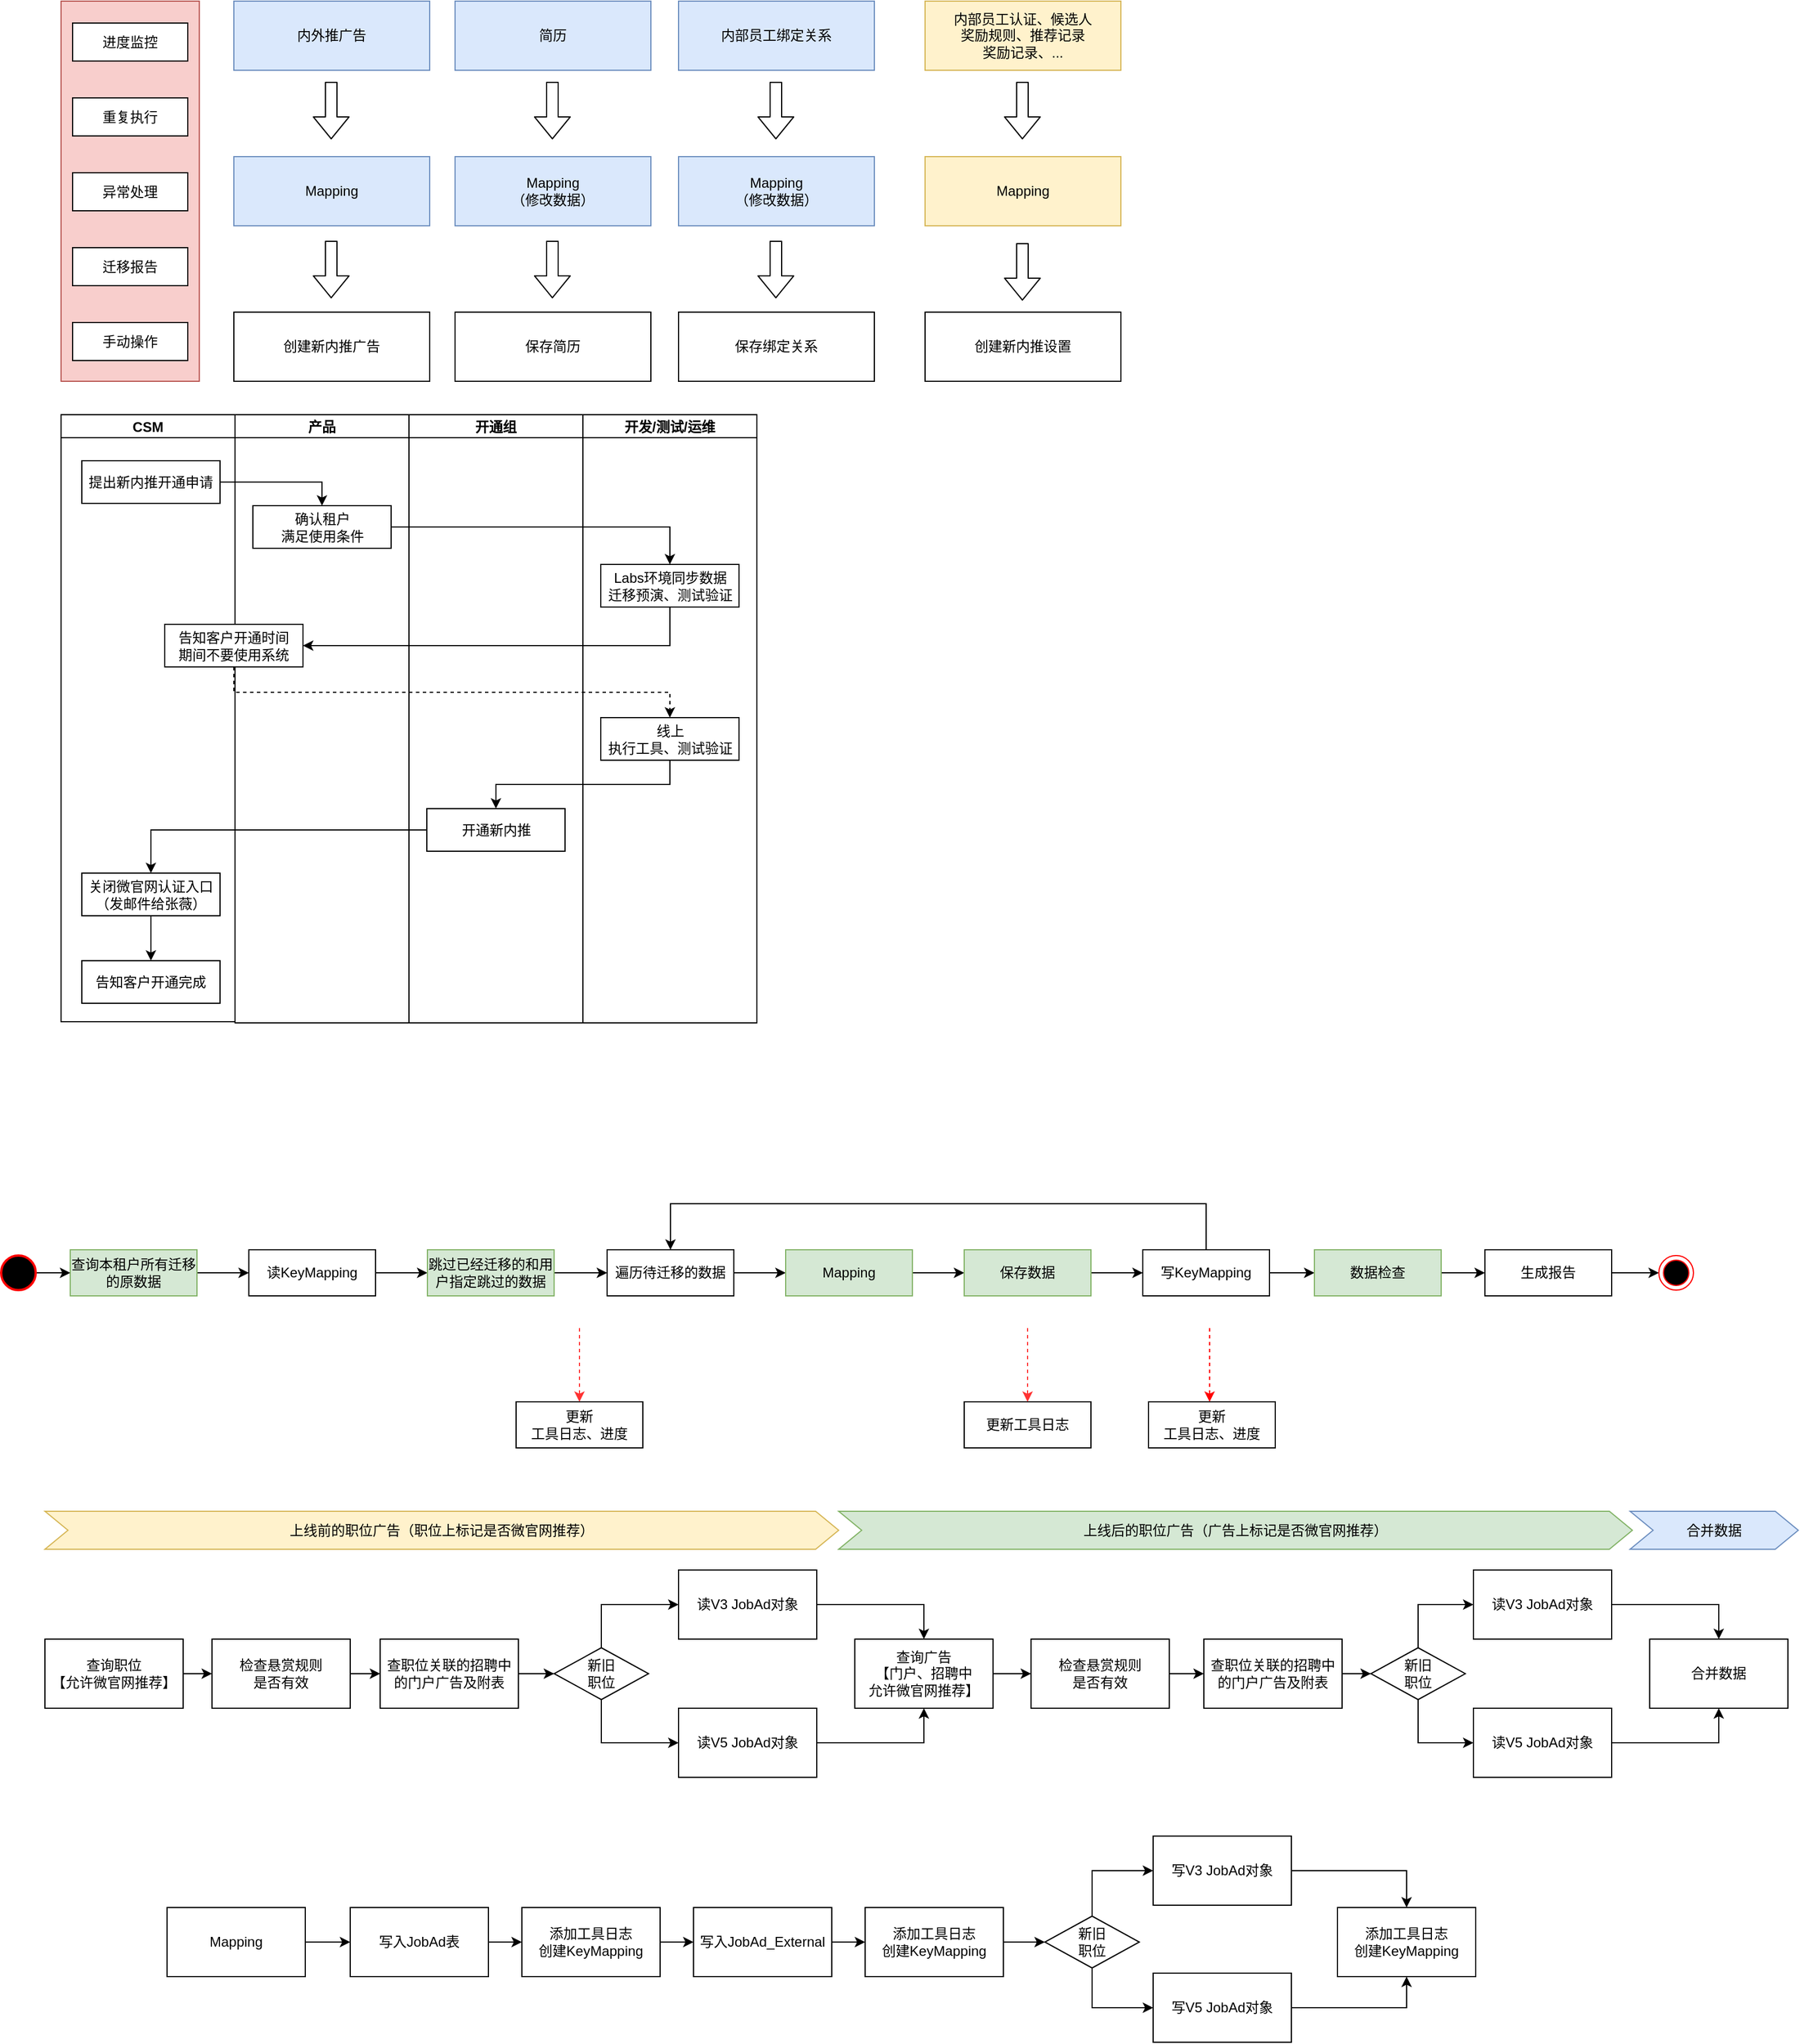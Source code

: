 <mxfile version="14.2.7" type="github">
  <diagram id="opj6cQ-oHb-ZNiN98mbR" name="Page-1">
    <mxGraphModel dx="1634" dy="839" grid="0" gridSize="10" guides="1" tooltips="1" connect="1" arrows="1" fold="1" page="1" pageScale="1" pageWidth="1654" pageHeight="2336" math="0" shadow="0">
      <root>
        <mxCell id="0" />
        <mxCell id="1" parent="0" />
        <mxCell id="UxDuM7FgH8RK6ok0w7r7-1" value="&lt;br&gt;&lt;br&gt;&lt;br&gt;&lt;br&gt;&lt;br&gt;&lt;br&gt;" style="rounded=0;whiteSpace=wrap;html=1;fillColor=#f8cecc;strokeColor=#b85450;" parent="1" vertex="1">
          <mxGeometry x="99" y="24" width="120" height="330" as="geometry" />
        </mxCell>
        <mxCell id="UxDuM7FgH8RK6ok0w7r7-2" value="内外推广告" style="rounded=0;whiteSpace=wrap;html=1;fillColor=#dae8fc;strokeColor=#6c8ebf;" parent="1" vertex="1">
          <mxGeometry x="249" y="24" width="170" height="60" as="geometry" />
        </mxCell>
        <mxCell id="UxDuM7FgH8RK6ok0w7r7-3" value="Mapping" style="rounded=0;whiteSpace=wrap;html=1;fillColor=#dae8fc;strokeColor=#6c8ebf;" parent="1" vertex="1">
          <mxGeometry x="249" y="159" width="170" height="60" as="geometry" />
        </mxCell>
        <mxCell id="UxDuM7FgH8RK6ok0w7r7-4" value="创建新内推广告" style="rounded=0;whiteSpace=wrap;html=1;" parent="1" vertex="1">
          <mxGeometry x="249" y="294" width="170" height="60" as="geometry" />
        </mxCell>
        <mxCell id="UxDuM7FgH8RK6ok0w7r7-8" value="内部员工认证、候选人&lt;br&gt;奖励规则、推荐记录&lt;br&gt;奖励记录、..." style="rounded=0;whiteSpace=wrap;html=1;fillColor=#fff2cc;strokeColor=#d6b656;" parent="1" vertex="1">
          <mxGeometry x="849" y="24" width="170" height="60" as="geometry" />
        </mxCell>
        <mxCell id="UxDuM7FgH8RK6ok0w7r7-9" value="Mapping" style="rounded=0;whiteSpace=wrap;html=1;fillColor=#fff2cc;strokeColor=#d6b656;" parent="1" vertex="1">
          <mxGeometry x="849" y="159" width="170" height="60" as="geometry" />
        </mxCell>
        <mxCell id="UxDuM7FgH8RK6ok0w7r7-10" value="创建新内推设置" style="rounded=0;whiteSpace=wrap;html=1;" parent="1" vertex="1">
          <mxGeometry x="849" y="294" width="170" height="60" as="geometry" />
        </mxCell>
        <mxCell id="UxDuM7FgH8RK6ok0w7r7-14" value="&lt;span&gt;进度监控&lt;/span&gt;" style="rounded=0;whiteSpace=wrap;html=1;" parent="1" vertex="1">
          <mxGeometry x="109" y="43" width="100" height="33" as="geometry" />
        </mxCell>
        <mxCell id="UxDuM7FgH8RK6ok0w7r7-15" value="重复执行" style="rounded=0;whiteSpace=wrap;html=1;" parent="1" vertex="1">
          <mxGeometry x="109" y="108" width="100" height="33" as="geometry" />
        </mxCell>
        <mxCell id="UxDuM7FgH8RK6ok0w7r7-16" value="异常处理" style="rounded=0;whiteSpace=wrap;html=1;" parent="1" vertex="1">
          <mxGeometry x="109" y="173" width="100" height="33" as="geometry" />
        </mxCell>
        <mxCell id="UxDuM7FgH8RK6ok0w7r7-17" value="迁移报告" style="rounded=0;whiteSpace=wrap;html=1;" parent="1" vertex="1">
          <mxGeometry x="109" y="238" width="100" height="33" as="geometry" />
        </mxCell>
        <mxCell id="UxDuM7FgH8RK6ok0w7r7-18" value="" style="shape=flexArrow;endArrow=classic;html=1;" parent="1" edge="1">
          <mxGeometry width="50" height="50" relative="1" as="geometry">
            <mxPoint x="333.5" y="94" as="sourcePoint" />
            <mxPoint x="333.5" y="144" as="targetPoint" />
          </mxGeometry>
        </mxCell>
        <mxCell id="UxDuM7FgH8RK6ok0w7r7-20" value="" style="shape=flexArrow;endArrow=classic;html=1;" parent="1" edge="1">
          <mxGeometry width="50" height="50" relative="1" as="geometry">
            <mxPoint x="933.5" y="94" as="sourcePoint" />
            <mxPoint x="933.5" y="144" as="targetPoint" />
          </mxGeometry>
        </mxCell>
        <mxCell id="UxDuM7FgH8RK6ok0w7r7-21" value="" style="shape=flexArrow;endArrow=classic;html=1;" parent="1" edge="1">
          <mxGeometry width="50" height="50" relative="1" as="geometry">
            <mxPoint x="333.5" y="232" as="sourcePoint" />
            <mxPoint x="333.5" y="282" as="targetPoint" />
          </mxGeometry>
        </mxCell>
        <mxCell id="UxDuM7FgH8RK6ok0w7r7-22" value="" style="shape=flexArrow;endArrow=classic;html=1;" parent="1" edge="1">
          <mxGeometry width="50" height="50" relative="1" as="geometry">
            <mxPoint x="933.5" y="234" as="sourcePoint" />
            <mxPoint x="933.5" y="284" as="targetPoint" />
          </mxGeometry>
        </mxCell>
        <mxCell id="nGThB-1KO8apslphqAMO-1" value="CSM" style="swimlane;startSize=20;" parent="1" vertex="1">
          <mxGeometry x="99" y="383" width="151" height="527" as="geometry" />
        </mxCell>
        <mxCell id="nGThB-1KO8apslphqAMO-6" value="提出新内推开通申请" style="rounded=0;whiteSpace=wrap;html=1;" parent="nGThB-1KO8apslphqAMO-1" vertex="1">
          <mxGeometry x="18" y="40" width="120" height="37" as="geometry" />
        </mxCell>
        <mxCell id="nGThB-1KO8apslphqAMO-26" style="edgeStyle=orthogonalEdgeStyle;rounded=0;orthogonalLoop=1;jettySize=auto;html=1;exitX=0.5;exitY=1;exitDx=0;exitDy=0;" parent="nGThB-1KO8apslphqAMO-1" source="nGThB-1KO8apslphqAMO-23" target="nGThB-1KO8apslphqAMO-25" edge="1">
          <mxGeometry relative="1" as="geometry" />
        </mxCell>
        <mxCell id="nGThB-1KO8apslphqAMO-23" value="关闭微官网认证入口&lt;br&gt;（发邮件给张薇）" style="rounded=0;whiteSpace=wrap;html=1;" parent="nGThB-1KO8apslphqAMO-1" vertex="1">
          <mxGeometry x="18" y="398" width="120" height="37" as="geometry" />
        </mxCell>
        <mxCell id="nGThB-1KO8apslphqAMO-25" value="告知客户开通完成" style="rounded=0;whiteSpace=wrap;html=1;" parent="nGThB-1KO8apslphqAMO-1" vertex="1">
          <mxGeometry x="18" y="474" width="120" height="37" as="geometry" />
        </mxCell>
        <mxCell id="nGThB-1KO8apslphqAMO-3" value="产品" style="swimlane;startSize=20;" parent="1" vertex="1">
          <mxGeometry x="250" y="383" width="151" height="528" as="geometry" />
        </mxCell>
        <mxCell id="nGThB-1KO8apslphqAMO-16" value="确认租户&lt;br&gt;满足使用条件" style="rounded=0;whiteSpace=wrap;html=1;" parent="nGThB-1KO8apslphqAMO-3" vertex="1">
          <mxGeometry x="15.5" y="79" width="120" height="37" as="geometry" />
        </mxCell>
        <mxCell id="nGThB-1KO8apslphqAMO-4" value="开通组" style="swimlane;startSize=20;" parent="1" vertex="1">
          <mxGeometry x="401" y="383" width="151" height="528" as="geometry" />
        </mxCell>
        <mxCell id="nGThB-1KO8apslphqAMO-21" value="开通新内推" style="rounded=0;whiteSpace=wrap;html=1;" parent="nGThB-1KO8apslphqAMO-4" vertex="1">
          <mxGeometry x="15.5" y="342" width="120" height="37" as="geometry" />
        </mxCell>
        <mxCell id="nGThB-1KO8apslphqAMO-5" value="开发/测试/运维" style="swimlane;startSize=20;" parent="1" vertex="1">
          <mxGeometry x="552" y="383" width="151" height="528" as="geometry" />
        </mxCell>
        <mxCell id="nGThB-1KO8apslphqAMO-12" value="Labs环境同步数据&lt;br&gt;迁移预演、测试验证" style="rounded=0;whiteSpace=wrap;html=1;" parent="nGThB-1KO8apslphqAMO-5" vertex="1">
          <mxGeometry x="15.5" y="130" width="120" height="37" as="geometry" />
        </mxCell>
        <mxCell id="nGThB-1KO8apslphqAMO-19" value="线上&lt;br&gt;执行工具、测试验证" style="rounded=0;whiteSpace=wrap;html=1;" parent="nGThB-1KO8apslphqAMO-5" vertex="1">
          <mxGeometry x="15.5" y="263" width="120" height="37" as="geometry" />
        </mxCell>
        <mxCell id="nGThB-1KO8apslphqAMO-14" style="edgeStyle=orthogonalEdgeStyle;rounded=0;orthogonalLoop=1;jettySize=auto;html=1;exitX=0.5;exitY=1;exitDx=0;exitDy=0;entryX=1;entryY=0.5;entryDx=0;entryDy=0;" parent="1" source="nGThB-1KO8apslphqAMO-12" target="nGThB-1KO8apslphqAMO-11" edge="1">
          <mxGeometry relative="1" as="geometry" />
        </mxCell>
        <mxCell id="nGThB-1KO8apslphqAMO-15" style="edgeStyle=orthogonalEdgeStyle;rounded=0;orthogonalLoop=1;jettySize=auto;html=1;exitX=1;exitY=0.5;exitDx=0;exitDy=0;" parent="1" source="nGThB-1KO8apslphqAMO-6" target="nGThB-1KO8apslphqAMO-16" edge="1">
          <mxGeometry relative="1" as="geometry">
            <mxPoint x="325.5" y="473" as="targetPoint" />
          </mxGeometry>
        </mxCell>
        <mxCell id="nGThB-1KO8apslphqAMO-18" style="edgeStyle=orthogonalEdgeStyle;rounded=0;orthogonalLoop=1;jettySize=auto;html=1;exitX=1;exitY=0.5;exitDx=0;exitDy=0;" parent="1" source="nGThB-1KO8apslphqAMO-16" target="nGThB-1KO8apslphqAMO-12" edge="1">
          <mxGeometry relative="1" as="geometry">
            <mxPoint x="611" y="596" as="targetPoint" />
          </mxGeometry>
        </mxCell>
        <mxCell id="nGThB-1KO8apslphqAMO-20" style="edgeStyle=orthogonalEdgeStyle;rounded=0;orthogonalLoop=1;jettySize=auto;html=1;exitX=0.5;exitY=1;exitDx=0;exitDy=0;dashed=1;" parent="1" source="nGThB-1KO8apslphqAMO-11" target="nGThB-1KO8apslphqAMO-19" edge="1">
          <mxGeometry relative="1" as="geometry" />
        </mxCell>
        <mxCell id="nGThB-1KO8apslphqAMO-11" value="告知客户开通时间&lt;br&gt;期间不要使用系统" style="rounded=0;whiteSpace=wrap;html=1;" parent="1" vertex="1">
          <mxGeometry x="189" y="565" width="120" height="37" as="geometry" />
        </mxCell>
        <mxCell id="nGThB-1KO8apslphqAMO-22" style="edgeStyle=orthogonalEdgeStyle;rounded=0;orthogonalLoop=1;jettySize=auto;html=1;exitX=0.5;exitY=1;exitDx=0;exitDy=0;entryX=0.5;entryY=0;entryDx=0;entryDy=0;" parent="1" source="nGThB-1KO8apslphqAMO-19" target="nGThB-1KO8apslphqAMO-21" edge="1">
          <mxGeometry relative="1" as="geometry" />
        </mxCell>
        <mxCell id="nGThB-1KO8apslphqAMO-24" style="edgeStyle=orthogonalEdgeStyle;rounded=0;orthogonalLoop=1;jettySize=auto;html=1;exitX=0;exitY=0.5;exitDx=0;exitDy=0;entryX=0.5;entryY=0;entryDx=0;entryDy=0;" parent="1" source="nGThB-1KO8apslphqAMO-21" target="nGThB-1KO8apslphqAMO-23" edge="1">
          <mxGeometry relative="1" as="geometry" />
        </mxCell>
        <mxCell id="nGThB-1KO8apslphqAMO-28" value="简历" style="rounded=0;whiteSpace=wrap;html=1;fillColor=#dae8fc;strokeColor=#6c8ebf;" parent="1" vertex="1">
          <mxGeometry x="441" y="24" width="170" height="60" as="geometry" />
        </mxCell>
        <mxCell id="nGThB-1KO8apslphqAMO-29" value="Mapping&lt;br&gt;（修改数据）" style="rounded=0;whiteSpace=wrap;html=1;fillColor=#dae8fc;strokeColor=#6c8ebf;" parent="1" vertex="1">
          <mxGeometry x="441" y="159" width="170" height="60" as="geometry" />
        </mxCell>
        <mxCell id="nGThB-1KO8apslphqAMO-30" value="保存简历" style="rounded=0;whiteSpace=wrap;html=1;" parent="1" vertex="1">
          <mxGeometry x="441" y="294" width="170" height="60" as="geometry" />
        </mxCell>
        <mxCell id="nGThB-1KO8apslphqAMO-31" value="" style="shape=flexArrow;endArrow=classic;html=1;" parent="1" edge="1">
          <mxGeometry width="50" height="50" relative="1" as="geometry">
            <mxPoint x="525.5" y="94" as="sourcePoint" />
            <mxPoint x="525.5" y="144" as="targetPoint" />
          </mxGeometry>
        </mxCell>
        <mxCell id="nGThB-1KO8apslphqAMO-32" value="" style="shape=flexArrow;endArrow=classic;html=1;" parent="1" edge="1">
          <mxGeometry width="50" height="50" relative="1" as="geometry">
            <mxPoint x="525.5" y="232" as="sourcePoint" />
            <mxPoint x="525.5" y="282" as="targetPoint" />
          </mxGeometry>
        </mxCell>
        <mxCell id="nGThB-1KO8apslphqAMO-33" value="内部员工绑定关系" style="rounded=0;whiteSpace=wrap;html=1;fillColor=#dae8fc;strokeColor=#6c8ebf;" parent="1" vertex="1">
          <mxGeometry x="635" y="24" width="170" height="60" as="geometry" />
        </mxCell>
        <mxCell id="nGThB-1KO8apslphqAMO-34" value="Mapping&lt;br&gt;（修改数据）" style="rounded=0;whiteSpace=wrap;html=1;fillColor=#dae8fc;strokeColor=#6c8ebf;" parent="1" vertex="1">
          <mxGeometry x="635" y="159" width="170" height="60" as="geometry" />
        </mxCell>
        <mxCell id="nGThB-1KO8apslphqAMO-35" value="保存绑定关系" style="rounded=0;whiteSpace=wrap;html=1;" parent="1" vertex="1">
          <mxGeometry x="635" y="294" width="170" height="60" as="geometry" />
        </mxCell>
        <mxCell id="nGThB-1KO8apslphqAMO-36" value="" style="shape=flexArrow;endArrow=classic;html=1;" parent="1" edge="1">
          <mxGeometry width="50" height="50" relative="1" as="geometry">
            <mxPoint x="719.5" y="94" as="sourcePoint" />
            <mxPoint x="719.5" y="144" as="targetPoint" />
          </mxGeometry>
        </mxCell>
        <mxCell id="nGThB-1KO8apslphqAMO-37" value="" style="shape=flexArrow;endArrow=classic;html=1;" parent="1" edge="1">
          <mxGeometry width="50" height="50" relative="1" as="geometry">
            <mxPoint x="719.5" y="232" as="sourcePoint" />
            <mxPoint x="719.5" y="282" as="targetPoint" />
          </mxGeometry>
        </mxCell>
        <mxCell id="iy9tmgpQ-czvoUK4RxBA-36" style="edgeStyle=orthogonalEdgeStyle;rounded=0;orthogonalLoop=1;jettySize=auto;html=1;exitX=1;exitY=0.5;exitDx=0;exitDy=0;" parent="1" source="iy9tmgpQ-czvoUK4RxBA-3" target="iy9tmgpQ-czvoUK4RxBA-9" edge="1">
          <mxGeometry relative="1" as="geometry" />
        </mxCell>
        <mxCell id="iy9tmgpQ-czvoUK4RxBA-3" value="查询本租户所有迁移的原数据" style="rounded=0;whiteSpace=wrap;html=1;fillColor=#d5e8d4;strokeColor=#82b366;" parent="1" vertex="1">
          <mxGeometry x="107" y="1108" width="110" height="40" as="geometry" />
        </mxCell>
        <mxCell id="iy9tmgpQ-czvoUK4RxBA-37" style="edgeStyle=orthogonalEdgeStyle;rounded=0;orthogonalLoop=1;jettySize=auto;html=1;exitX=1;exitY=0.5;exitDx=0;exitDy=0;" parent="1" source="iy9tmgpQ-czvoUK4RxBA-9" target="iy9tmgpQ-czvoUK4RxBA-35" edge="1">
          <mxGeometry relative="1" as="geometry" />
        </mxCell>
        <mxCell id="iy9tmgpQ-czvoUK4RxBA-9" value="读KeyMapping" style="rounded=0;whiteSpace=wrap;html=1;" parent="1" vertex="1">
          <mxGeometry x="262" y="1108" width="110" height="40" as="geometry" />
        </mxCell>
        <mxCell id="iy9tmgpQ-czvoUK4RxBA-40" style="edgeStyle=orthogonalEdgeStyle;rounded=0;orthogonalLoop=1;jettySize=auto;html=1;exitX=1;exitY=0.5;exitDx=0;exitDy=0;" parent="1" source="iy9tmgpQ-czvoUK4RxBA-15" target="iy9tmgpQ-czvoUK4RxBA-16" edge="1">
          <mxGeometry relative="1" as="geometry" />
        </mxCell>
        <mxCell id="iy9tmgpQ-czvoUK4RxBA-15" value="遍历待迁移的数据" style="rounded=0;whiteSpace=wrap;html=1;" parent="1" vertex="1">
          <mxGeometry x="573" y="1108" width="110" height="40" as="geometry" />
        </mxCell>
        <mxCell id="iy9tmgpQ-czvoUK4RxBA-41" style="edgeStyle=orthogonalEdgeStyle;rounded=0;orthogonalLoop=1;jettySize=auto;html=1;exitX=1;exitY=0.5;exitDx=0;exitDy=0;" parent="1" source="iy9tmgpQ-czvoUK4RxBA-16" target="iy9tmgpQ-czvoUK4RxBA-18" edge="1">
          <mxGeometry relative="1" as="geometry" />
        </mxCell>
        <mxCell id="iy9tmgpQ-czvoUK4RxBA-16" value="Mapping" style="rounded=0;whiteSpace=wrap;html=1;fillColor=#d5e8d4;strokeColor=#82b366;" parent="1" vertex="1">
          <mxGeometry x="728" y="1108" width="110" height="40" as="geometry" />
        </mxCell>
        <mxCell id="iy9tmgpQ-czvoUK4RxBA-42" style="edgeStyle=orthogonalEdgeStyle;rounded=0;orthogonalLoop=1;jettySize=auto;html=1;exitX=1;exitY=0.5;exitDx=0;exitDy=0;" parent="1" source="iy9tmgpQ-czvoUK4RxBA-18" target="iy9tmgpQ-czvoUK4RxBA-19" edge="1">
          <mxGeometry relative="1" as="geometry" />
        </mxCell>
        <mxCell id="iy9tmgpQ-czvoUK4RxBA-18" value="保存数据" style="rounded=0;whiteSpace=wrap;html=1;fillColor=#d5e8d4;strokeColor=#82b366;" parent="1" vertex="1">
          <mxGeometry x="883" y="1108" width="110" height="40" as="geometry" />
        </mxCell>
        <mxCell id="iy9tmgpQ-czvoUK4RxBA-54" style="edgeStyle=orthogonalEdgeStyle;rounded=0;orthogonalLoop=1;jettySize=auto;html=1;exitX=0.5;exitY=0;exitDx=0;exitDy=0;entryX=0.5;entryY=0;entryDx=0;entryDy=0;" parent="1" source="iy9tmgpQ-czvoUK4RxBA-19" target="iy9tmgpQ-czvoUK4RxBA-15" edge="1">
          <mxGeometry relative="1" as="geometry">
            <Array as="points">
              <mxPoint x="1093" y="1068" />
              <mxPoint x="628" y="1068" />
            </Array>
          </mxGeometry>
        </mxCell>
        <mxCell id="iy9tmgpQ-czvoUK4RxBA-61" value="" style="edgeStyle=orthogonalEdgeStyle;rounded=0;orthogonalLoop=1;jettySize=auto;html=1;" parent="1" source="iy9tmgpQ-czvoUK4RxBA-19" target="iy9tmgpQ-czvoUK4RxBA-60" edge="1">
          <mxGeometry relative="1" as="geometry" />
        </mxCell>
        <mxCell id="iy9tmgpQ-czvoUK4RxBA-19" value="写KeyMapping" style="rounded=0;whiteSpace=wrap;html=1;" parent="1" vertex="1">
          <mxGeometry x="1038" y="1108" width="110" height="40" as="geometry" />
        </mxCell>
        <mxCell id="iy9tmgpQ-czvoUK4RxBA-38" style="edgeStyle=orthogonalEdgeStyle;rounded=0;orthogonalLoop=1;jettySize=auto;html=1;exitX=1;exitY=0.5;exitDx=0;exitDy=0;" parent="1" source="iy9tmgpQ-czvoUK4RxBA-35" target="iy9tmgpQ-czvoUK4RxBA-15" edge="1">
          <mxGeometry relative="1" as="geometry">
            <mxPoint x="572" y="1128" as="targetPoint" />
          </mxGeometry>
        </mxCell>
        <mxCell id="iy9tmgpQ-czvoUK4RxBA-35" value="&lt;span&gt;跳过已经迁移的和用户指定跳过的数据&lt;/span&gt;" style="rounded=0;whiteSpace=wrap;html=1;fillColor=#d5e8d4;strokeColor=#82b366;" parent="1" vertex="1">
          <mxGeometry x="417" y="1108" width="110" height="40" as="geometry" />
        </mxCell>
        <mxCell id="iy9tmgpQ-czvoUK4RxBA-49" style="edgeStyle=orthogonalEdgeStyle;rounded=0;orthogonalLoop=1;jettySize=auto;html=1;exitX=1;exitY=0.5;exitDx=0;exitDy=0;entryX=0;entryY=0.5;entryDx=0;entryDy=0;" parent="1" source="iy9tmgpQ-czvoUK4RxBA-44" target="iy9tmgpQ-czvoUK4RxBA-48" edge="1">
          <mxGeometry relative="1" as="geometry" />
        </mxCell>
        <mxCell id="iy9tmgpQ-czvoUK4RxBA-44" value="生成报告" style="rounded=0;whiteSpace=wrap;html=1;" parent="1" vertex="1">
          <mxGeometry x="1335" y="1108" width="110" height="40" as="geometry" />
        </mxCell>
        <mxCell id="iy9tmgpQ-czvoUK4RxBA-47" style="edgeStyle=orthogonalEdgeStyle;rounded=0;orthogonalLoop=1;jettySize=auto;html=1;exitX=1;exitY=0.5;exitDx=0;exitDy=0;exitPerimeter=0;" parent="1" source="iy9tmgpQ-czvoUK4RxBA-46" target="iy9tmgpQ-czvoUK4RxBA-3" edge="1">
          <mxGeometry relative="1" as="geometry" />
        </mxCell>
        <mxCell id="iy9tmgpQ-czvoUK4RxBA-46" value="" style="strokeWidth=2;html=1;shape=mxgraph.flowchart.start_2;whiteSpace=wrap;strokeColor=#FF0000;fillColor=#000000;" parent="1" vertex="1">
          <mxGeometry x="47" y="1113" width="30" height="30" as="geometry" />
        </mxCell>
        <mxCell id="iy9tmgpQ-czvoUK4RxBA-48" value="" style="ellipse;html=1;shape=endState;fillColor=#000000;strokeColor=#ff0000;" parent="1" vertex="1">
          <mxGeometry x="1486" y="1113" width="30" height="30" as="geometry" />
        </mxCell>
        <mxCell id="iy9tmgpQ-czvoUK4RxBA-51" value="更新&lt;br&gt;工具日志、进度" style="rounded=0;whiteSpace=wrap;html=1;" parent="1" vertex="1">
          <mxGeometry x="494" y="1240" width="110" height="40" as="geometry" />
        </mxCell>
        <mxCell id="iy9tmgpQ-czvoUK4RxBA-52" value="更新&lt;br&gt;工具日志、进度" style="rounded=0;whiteSpace=wrap;html=1;" parent="1" vertex="1">
          <mxGeometry x="1043" y="1240" width="110" height="40" as="geometry" />
        </mxCell>
        <mxCell id="iy9tmgpQ-czvoUK4RxBA-53" style="edgeStyle=orthogonalEdgeStyle;rounded=0;orthogonalLoop=1;jettySize=auto;html=1;entryX=0.5;entryY=0;entryDx=0;entryDy=0;dashed=1;strokeColor=#FF3333;" parent="1" target="iy9tmgpQ-czvoUK4RxBA-51" edge="1">
          <mxGeometry relative="1" as="geometry">
            <mxPoint x="549" y="1176" as="sourcePoint" />
            <mxPoint x="582" y="1176" as="targetPoint" />
            <Array as="points">
              <mxPoint x="549" y="1176" />
            </Array>
          </mxGeometry>
        </mxCell>
        <mxCell id="iy9tmgpQ-czvoUK4RxBA-55" style="edgeStyle=orthogonalEdgeStyle;rounded=0;orthogonalLoop=1;jettySize=auto;html=1;entryX=0.5;entryY=0;entryDx=0;entryDy=0;dashed=1;strokeColor=#FF0000;" parent="1" edge="1">
          <mxGeometry relative="1" as="geometry">
            <mxPoint x="1096" y="1176" as="sourcePoint" />
            <mxPoint x="1096" y="1240" as="targetPoint" />
            <Array as="points">
              <mxPoint x="1096" y="1176" />
            </Array>
          </mxGeometry>
        </mxCell>
        <mxCell id="iy9tmgpQ-czvoUK4RxBA-57" value="更新工具日志" style="rounded=0;whiteSpace=wrap;html=1;" parent="1" vertex="1">
          <mxGeometry x="883" y="1240" width="110" height="40" as="geometry" />
        </mxCell>
        <mxCell id="iy9tmgpQ-czvoUK4RxBA-58" style="edgeStyle=orthogonalEdgeStyle;rounded=0;orthogonalLoop=1;jettySize=auto;html=1;entryX=0.5;entryY=0;entryDx=0;entryDy=0;dashed=1;strokeColor=#FF3333;" parent="1" target="iy9tmgpQ-czvoUK4RxBA-57" edge="1">
          <mxGeometry relative="1" as="geometry">
            <mxPoint x="938" y="1176" as="sourcePoint" />
            <mxPoint x="971" y="1176" as="targetPoint" />
            <Array as="points">
              <mxPoint x="938" y="1176" />
            </Array>
          </mxGeometry>
        </mxCell>
        <mxCell id="iy9tmgpQ-czvoUK4RxBA-59" value="手动操作" style="rounded=0;whiteSpace=wrap;html=1;" parent="1" vertex="1">
          <mxGeometry x="109" y="303" width="100" height="33" as="geometry" />
        </mxCell>
        <mxCell id="iy9tmgpQ-czvoUK4RxBA-62" value="" style="edgeStyle=orthogonalEdgeStyle;rounded=0;orthogonalLoop=1;jettySize=auto;html=1;" parent="1" source="iy9tmgpQ-czvoUK4RxBA-60" target="iy9tmgpQ-czvoUK4RxBA-44" edge="1">
          <mxGeometry relative="1" as="geometry" />
        </mxCell>
        <mxCell id="iy9tmgpQ-czvoUK4RxBA-60" value="数据检查" style="rounded=0;whiteSpace=wrap;html=1;fillColor=#d5e8d4;strokeColor=#82b366;" parent="1" vertex="1">
          <mxGeometry x="1187" y="1108" width="110" height="40" as="geometry" />
        </mxCell>
        <mxCell id="npHzGUYv4bvlZJb39J2E-19" style="edgeStyle=orthogonalEdgeStyle;rounded=0;orthogonalLoop=1;jettySize=auto;html=1;exitX=1;exitY=0.5;exitDx=0;exitDy=0;" parent="1" source="npHzGUYv4bvlZJb39J2E-3" target="npHzGUYv4bvlZJb39J2E-4" edge="1">
          <mxGeometry relative="1" as="geometry" />
        </mxCell>
        <mxCell id="npHzGUYv4bvlZJb39J2E-3" value="查询职位&lt;br&gt;【允许微官网推荐】" style="whiteSpace=wrap;html=1;" parent="1" vertex="1">
          <mxGeometry x="85" y="1446" width="120" height="60" as="geometry" />
        </mxCell>
        <mxCell id="npHzGUYv4bvlZJb39J2E-20" style="edgeStyle=orthogonalEdgeStyle;rounded=0;orthogonalLoop=1;jettySize=auto;html=1;exitX=1;exitY=0.5;exitDx=0;exitDy=0;" parent="1" source="npHzGUYv4bvlZJb39J2E-4" target="npHzGUYv4bvlZJb39J2E-6" edge="1">
          <mxGeometry relative="1" as="geometry" />
        </mxCell>
        <mxCell id="npHzGUYv4bvlZJb39J2E-4" value="检查悬赏规则&lt;br&gt;是否有效" style="whiteSpace=wrap;html=1;" parent="1" vertex="1">
          <mxGeometry x="230" y="1446" width="120" height="60" as="geometry" />
        </mxCell>
        <mxCell id="npHzGUYv4bvlZJb39J2E-32" style="edgeStyle=orthogonalEdgeStyle;rounded=0;orthogonalLoop=1;jettySize=auto;html=1;exitX=1;exitY=0.5;exitDx=0;exitDy=0;" parent="1" source="npHzGUYv4bvlZJb39J2E-6" target="npHzGUYv4bvlZJb39J2E-25" edge="1">
          <mxGeometry relative="1" as="geometry" />
        </mxCell>
        <mxCell id="npHzGUYv4bvlZJb39J2E-6" value="查职位关联的招聘中的门户广告及附表" style="whiteSpace=wrap;html=1;" parent="1" vertex="1">
          <mxGeometry x="376" y="1446" width="120" height="60" as="geometry" />
        </mxCell>
        <mxCell id="npHzGUYv4bvlZJb39J2E-22" style="edgeStyle=orthogonalEdgeStyle;rounded=0;orthogonalLoop=1;jettySize=auto;html=1;exitX=1;exitY=0.5;exitDx=0;exitDy=0;" parent="1" source="npHzGUYv4bvlZJb39J2E-13" target="npHzGUYv4bvlZJb39J2E-17" edge="1">
          <mxGeometry relative="1" as="geometry" />
        </mxCell>
        <mxCell id="npHzGUYv4bvlZJb39J2E-13" value="查询广告&lt;br&gt;【门户、招聘中&lt;br&gt;允许微官网推荐】" style="whiteSpace=wrap;html=1;" parent="1" vertex="1">
          <mxGeometry x="788" y="1446" width="120" height="60" as="geometry" />
        </mxCell>
        <mxCell id="npHzGUYv4bvlZJb39J2E-15" value="合并数据" style="whiteSpace=wrap;html=1;" parent="1" vertex="1">
          <mxGeometry x="1478" y="1446" width="120" height="60" as="geometry" />
        </mxCell>
        <mxCell id="npHzGUYv4bvlZJb39J2E-23" style="edgeStyle=orthogonalEdgeStyle;rounded=0;orthogonalLoop=1;jettySize=auto;html=1;exitX=1;exitY=0.5;exitDx=0;exitDy=0;" parent="1" source="npHzGUYv4bvlZJb39J2E-17" target="npHzGUYv4bvlZJb39J2E-18" edge="1">
          <mxGeometry relative="1" as="geometry" />
        </mxCell>
        <mxCell id="npHzGUYv4bvlZJb39J2E-17" value="检查悬赏规则&lt;br&gt;是否有效" style="whiteSpace=wrap;html=1;" parent="1" vertex="1">
          <mxGeometry x="941" y="1446" width="120" height="60" as="geometry" />
        </mxCell>
        <mxCell id="npHzGUYv4bvlZJb39J2E-37" style="edgeStyle=orthogonalEdgeStyle;rounded=0;orthogonalLoop=1;jettySize=auto;html=1;exitX=1;exitY=0.5;exitDx=0;exitDy=0;" parent="1" source="npHzGUYv4bvlZJb39J2E-18" target="npHzGUYv4bvlZJb39J2E-29" edge="1">
          <mxGeometry relative="1" as="geometry" />
        </mxCell>
        <mxCell id="npHzGUYv4bvlZJb39J2E-18" value="查职位关联的招聘中的门户广告及附表" style="whiteSpace=wrap;html=1;" parent="1" vertex="1">
          <mxGeometry x="1091" y="1446" width="120" height="60" as="geometry" />
        </mxCell>
        <mxCell id="npHzGUYv4bvlZJb39J2E-33" style="edgeStyle=orthogonalEdgeStyle;rounded=0;orthogonalLoop=1;jettySize=auto;html=1;exitX=0.5;exitY=0;exitDx=0;exitDy=0;entryX=0;entryY=0.5;entryDx=0;entryDy=0;" parent="1" source="npHzGUYv4bvlZJb39J2E-25" target="npHzGUYv4bvlZJb39J2E-27" edge="1">
          <mxGeometry relative="1" as="geometry" />
        </mxCell>
        <mxCell id="npHzGUYv4bvlZJb39J2E-34" style="edgeStyle=orthogonalEdgeStyle;rounded=0;orthogonalLoop=1;jettySize=auto;html=1;exitX=0.5;exitY=1;exitDx=0;exitDy=0;entryX=0;entryY=0.5;entryDx=0;entryDy=0;" parent="1" source="npHzGUYv4bvlZJb39J2E-25" target="npHzGUYv4bvlZJb39J2E-28" edge="1">
          <mxGeometry relative="1" as="geometry" />
        </mxCell>
        <mxCell id="npHzGUYv4bvlZJb39J2E-25" value="新旧&lt;br&gt;职位" style="rhombus;whiteSpace=wrap;html=1;" parent="1" vertex="1">
          <mxGeometry x="527" y="1453.5" width="82" height="45" as="geometry" />
        </mxCell>
        <mxCell id="npHzGUYv4bvlZJb39J2E-36" style="edgeStyle=orthogonalEdgeStyle;rounded=0;orthogonalLoop=1;jettySize=auto;html=1;exitX=1;exitY=0.5;exitDx=0;exitDy=0;entryX=0.5;entryY=0;entryDx=0;entryDy=0;" parent="1" source="npHzGUYv4bvlZJb39J2E-27" target="npHzGUYv4bvlZJb39J2E-13" edge="1">
          <mxGeometry relative="1" as="geometry" />
        </mxCell>
        <mxCell id="npHzGUYv4bvlZJb39J2E-27" value="读V3 JobAd对象" style="whiteSpace=wrap;html=1;" parent="1" vertex="1">
          <mxGeometry x="635" y="1386" width="120" height="60" as="geometry" />
        </mxCell>
        <mxCell id="npHzGUYv4bvlZJb39J2E-35" style="edgeStyle=orthogonalEdgeStyle;rounded=0;orthogonalLoop=1;jettySize=auto;html=1;exitX=1;exitY=0.5;exitDx=0;exitDy=0;entryX=0.5;entryY=1;entryDx=0;entryDy=0;" parent="1" source="npHzGUYv4bvlZJb39J2E-28" target="npHzGUYv4bvlZJb39J2E-13" edge="1">
          <mxGeometry relative="1" as="geometry" />
        </mxCell>
        <mxCell id="npHzGUYv4bvlZJb39J2E-28" value="读V5 JobAd对象" style="whiteSpace=wrap;html=1;" parent="1" vertex="1">
          <mxGeometry x="635" y="1506" width="120" height="60" as="geometry" />
        </mxCell>
        <mxCell id="npHzGUYv4bvlZJb39J2E-38" style="edgeStyle=orthogonalEdgeStyle;rounded=0;orthogonalLoop=1;jettySize=auto;html=1;exitX=0.5;exitY=0;exitDx=0;exitDy=0;entryX=0;entryY=0.5;entryDx=0;entryDy=0;" parent="1" source="npHzGUYv4bvlZJb39J2E-29" target="npHzGUYv4bvlZJb39J2E-30" edge="1">
          <mxGeometry relative="1" as="geometry" />
        </mxCell>
        <mxCell id="npHzGUYv4bvlZJb39J2E-39" style="edgeStyle=orthogonalEdgeStyle;rounded=0;orthogonalLoop=1;jettySize=auto;html=1;exitX=0.5;exitY=1;exitDx=0;exitDy=0;entryX=0;entryY=0.5;entryDx=0;entryDy=0;" parent="1" source="npHzGUYv4bvlZJb39J2E-29" target="npHzGUYv4bvlZJb39J2E-31" edge="1">
          <mxGeometry relative="1" as="geometry" />
        </mxCell>
        <mxCell id="npHzGUYv4bvlZJb39J2E-29" value="新旧&lt;br&gt;职位" style="rhombus;whiteSpace=wrap;html=1;" parent="1" vertex="1">
          <mxGeometry x="1236" y="1453.5" width="82" height="45" as="geometry" />
        </mxCell>
        <mxCell id="npHzGUYv4bvlZJb39J2E-41" style="edgeStyle=orthogonalEdgeStyle;rounded=0;orthogonalLoop=1;jettySize=auto;html=1;exitX=1;exitY=0.5;exitDx=0;exitDy=0;entryX=0.5;entryY=0;entryDx=0;entryDy=0;" parent="1" source="npHzGUYv4bvlZJb39J2E-30" target="npHzGUYv4bvlZJb39J2E-15" edge="1">
          <mxGeometry relative="1" as="geometry" />
        </mxCell>
        <mxCell id="npHzGUYv4bvlZJb39J2E-30" value="读V3 JobAd对象" style="whiteSpace=wrap;html=1;" parent="1" vertex="1">
          <mxGeometry x="1325" y="1386" width="120" height="60" as="geometry" />
        </mxCell>
        <mxCell id="npHzGUYv4bvlZJb39J2E-40" style="edgeStyle=orthogonalEdgeStyle;rounded=0;orthogonalLoop=1;jettySize=auto;html=1;exitX=1;exitY=0.5;exitDx=0;exitDy=0;entryX=0.5;entryY=1;entryDx=0;entryDy=0;" parent="1" source="npHzGUYv4bvlZJb39J2E-31" target="npHzGUYv4bvlZJb39J2E-15" edge="1">
          <mxGeometry relative="1" as="geometry" />
        </mxCell>
        <mxCell id="npHzGUYv4bvlZJb39J2E-31" value="读V5 JobAd对象" style="whiteSpace=wrap;html=1;" parent="1" vertex="1">
          <mxGeometry x="1325" y="1506" width="120" height="60" as="geometry" />
        </mxCell>
        <mxCell id="npHzGUYv4bvlZJb39J2E-58" style="edgeStyle=orthogonalEdgeStyle;rounded=0;orthogonalLoop=1;jettySize=auto;html=1;exitX=1;exitY=0.5;exitDx=0;exitDy=0;" parent="1" source="npHzGUYv4bvlZJb39J2E-43" target="npHzGUYv4bvlZJb39J2E-44" edge="1">
          <mxGeometry relative="1" as="geometry" />
        </mxCell>
        <mxCell id="npHzGUYv4bvlZJb39J2E-43" value="Mapping" style="whiteSpace=wrap;html=1;" parent="1" vertex="1">
          <mxGeometry x="191" y="1679" width="120" height="60" as="geometry" />
        </mxCell>
        <mxCell id="npHzGUYv4bvlZJb39J2E-59" style="edgeStyle=orthogonalEdgeStyle;rounded=0;orthogonalLoop=1;jettySize=auto;html=1;exitX=1;exitY=0.5;exitDx=0;exitDy=0;" parent="1" source="npHzGUYv4bvlZJb39J2E-44" target="npHzGUYv4bvlZJb39J2E-45" edge="1">
          <mxGeometry relative="1" as="geometry" />
        </mxCell>
        <mxCell id="npHzGUYv4bvlZJb39J2E-44" value="写入JobAd表" style="whiteSpace=wrap;html=1;" parent="1" vertex="1">
          <mxGeometry x="350" y="1679" width="120" height="60" as="geometry" />
        </mxCell>
        <mxCell id="npHzGUYv4bvlZJb39J2E-60" style="edgeStyle=orthogonalEdgeStyle;rounded=0;orthogonalLoop=1;jettySize=auto;html=1;exitX=1;exitY=0.5;exitDx=0;exitDy=0;" parent="1" source="npHzGUYv4bvlZJb39J2E-45" target="npHzGUYv4bvlZJb39J2E-46" edge="1">
          <mxGeometry relative="1" as="geometry" />
        </mxCell>
        <mxCell id="npHzGUYv4bvlZJb39J2E-45" value="添加工具日志&lt;br&gt;创建KeyMapping" style="whiteSpace=wrap;html=1;" parent="1" vertex="1">
          <mxGeometry x="499" y="1679" width="120" height="60" as="geometry" />
        </mxCell>
        <mxCell id="npHzGUYv4bvlZJb39J2E-61" style="edgeStyle=orthogonalEdgeStyle;rounded=0;orthogonalLoop=1;jettySize=auto;html=1;exitX=1;exitY=0.5;exitDx=0;exitDy=0;" parent="1" source="npHzGUYv4bvlZJb39J2E-46" target="npHzGUYv4bvlZJb39J2E-47" edge="1">
          <mxGeometry relative="1" as="geometry" />
        </mxCell>
        <mxCell id="npHzGUYv4bvlZJb39J2E-46" value="写入JobAd_External" style="whiteSpace=wrap;html=1;" parent="1" vertex="1">
          <mxGeometry x="648" y="1679" width="120" height="60" as="geometry" />
        </mxCell>
        <mxCell id="npHzGUYv4bvlZJb39J2E-54" style="edgeStyle=orthogonalEdgeStyle;rounded=0;orthogonalLoop=1;jettySize=auto;html=1;exitX=1;exitY=0.5;exitDx=0;exitDy=0;" parent="1" source="npHzGUYv4bvlZJb39J2E-47" target="npHzGUYv4bvlZJb39J2E-51" edge="1">
          <mxGeometry relative="1" as="geometry" />
        </mxCell>
        <mxCell id="npHzGUYv4bvlZJb39J2E-47" value="添加工具日志&lt;br&gt;创建KeyMapping" style="whiteSpace=wrap;html=1;" parent="1" vertex="1">
          <mxGeometry x="797" y="1679" width="120" height="60" as="geometry" />
        </mxCell>
        <mxCell id="npHzGUYv4bvlZJb39J2E-49" style="edgeStyle=orthogonalEdgeStyle;rounded=0;orthogonalLoop=1;jettySize=auto;html=1;exitX=0.5;exitY=0;exitDx=0;exitDy=0;entryX=0;entryY=0.5;entryDx=0;entryDy=0;" parent="1" source="npHzGUYv4bvlZJb39J2E-51" target="npHzGUYv4bvlZJb39J2E-52" edge="1">
          <mxGeometry relative="1" as="geometry" />
        </mxCell>
        <mxCell id="npHzGUYv4bvlZJb39J2E-50" style="edgeStyle=orthogonalEdgeStyle;rounded=0;orthogonalLoop=1;jettySize=auto;html=1;exitX=0.5;exitY=1;exitDx=0;exitDy=0;entryX=0;entryY=0.5;entryDx=0;entryDy=0;" parent="1" source="npHzGUYv4bvlZJb39J2E-51" target="npHzGUYv4bvlZJb39J2E-53" edge="1">
          <mxGeometry relative="1" as="geometry" />
        </mxCell>
        <mxCell id="npHzGUYv4bvlZJb39J2E-51" value="新旧&lt;br&gt;职位" style="rhombus;whiteSpace=wrap;html=1;" parent="1" vertex="1">
          <mxGeometry x="953" y="1686.5" width="82" height="45" as="geometry" />
        </mxCell>
        <mxCell id="npHzGUYv4bvlZJb39J2E-56" style="edgeStyle=orthogonalEdgeStyle;rounded=0;orthogonalLoop=1;jettySize=auto;html=1;exitX=1;exitY=0.5;exitDx=0;exitDy=0;" parent="1" source="npHzGUYv4bvlZJb39J2E-52" target="npHzGUYv4bvlZJb39J2E-55" edge="1">
          <mxGeometry relative="1" as="geometry" />
        </mxCell>
        <mxCell id="npHzGUYv4bvlZJb39J2E-52" value="写V3 JobAd对象" style="whiteSpace=wrap;html=1;" parent="1" vertex="1">
          <mxGeometry x="1047" y="1617" width="120" height="60" as="geometry" />
        </mxCell>
        <mxCell id="npHzGUYv4bvlZJb39J2E-57" style="edgeStyle=orthogonalEdgeStyle;rounded=0;orthogonalLoop=1;jettySize=auto;html=1;exitX=1;exitY=0.5;exitDx=0;exitDy=0;entryX=0.5;entryY=1;entryDx=0;entryDy=0;" parent="1" source="npHzGUYv4bvlZJb39J2E-53" target="npHzGUYv4bvlZJb39J2E-55" edge="1">
          <mxGeometry relative="1" as="geometry" />
        </mxCell>
        <mxCell id="npHzGUYv4bvlZJb39J2E-53" value="写V5 JobAd对象" style="whiteSpace=wrap;html=1;" parent="1" vertex="1">
          <mxGeometry x="1047" y="1736" width="120" height="60" as="geometry" />
        </mxCell>
        <mxCell id="npHzGUYv4bvlZJb39J2E-55" value="添加工具日志&lt;br&gt;创建KeyMapping" style="whiteSpace=wrap;html=1;" parent="1" vertex="1">
          <mxGeometry x="1207" y="1679" width="120" height="60" as="geometry" />
        </mxCell>
        <mxCell id="IB1pC-YoAAeZtRlb9XX2-1" value="上线前的职位广告（职位上标记是否微官网推荐）" style="shape=step;perimeter=stepPerimeter;whiteSpace=wrap;html=1;fixedSize=1;fillColor=#fff2cc;strokeColor=#d6b656;" vertex="1" parent="1">
          <mxGeometry x="85" y="1335" width="689" height="33" as="geometry" />
        </mxCell>
        <mxCell id="IB1pC-YoAAeZtRlb9XX2-2" value="上线后的职位广告（广告上标记是否微官网推荐）" style="shape=step;perimeter=stepPerimeter;whiteSpace=wrap;html=1;fixedSize=1;fillColor=#d5e8d4;strokeColor=#82b366;" vertex="1" parent="1">
          <mxGeometry x="774" y="1335" width="689" height="33" as="geometry" />
        </mxCell>
        <mxCell id="IB1pC-YoAAeZtRlb9XX2-4" value="合并数据" style="shape=step;perimeter=stepPerimeter;whiteSpace=wrap;html=1;fixedSize=1;fillColor=#dae8fc;strokeColor=#6c8ebf;" vertex="1" parent="1">
          <mxGeometry x="1461" y="1335" width="146" height="33" as="geometry" />
        </mxCell>
      </root>
    </mxGraphModel>
  </diagram>
</mxfile>
